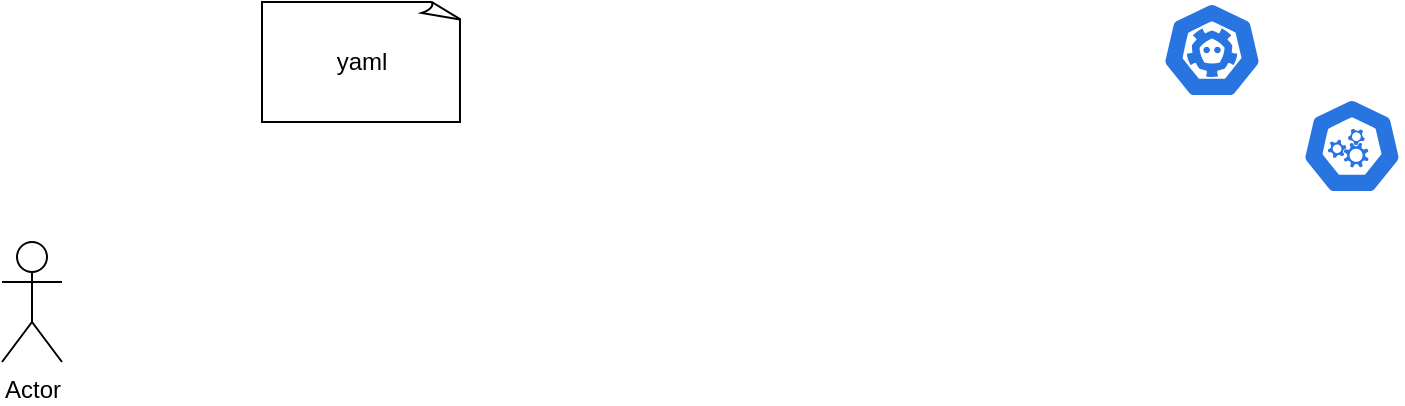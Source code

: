 <mxfile version="13.9.2" type="github">
  <diagram id="4K1lBhTVDv3SQonV1UwC" name="第 1 页">
    <mxGraphModel dx="2062" dy="794" grid="1" gridSize="10" guides="1" tooltips="1" connect="1" arrows="1" fold="1" page="1" pageScale="1" pageWidth="827" pageHeight="1169" math="0" shadow="0">
      <root>
        <mxCell id="0" />
        <mxCell id="1" parent="0" />
        <mxCell id="a5MUbs7jFEjnXz2IgRiw-1" value="Actor" style="shape=umlActor;verticalLabelPosition=bottom;verticalAlign=top;html=1;outlineConnect=0;" vertex="1" parent="1">
          <mxGeometry x="80" y="150" width="30" height="60" as="geometry" />
        </mxCell>
        <mxCell id="a5MUbs7jFEjnXz2IgRiw-3" value="" style="html=1;dashed=0;whitespace=wrap;fillColor=#2875E2;strokeColor=#ffffff;points=[[0.005,0.63,0],[0.1,0.2,0],[0.9,0.2,0],[0.5,0,0],[0.995,0.63,0],[0.72,0.99,0],[0.5,1,0],[0.28,0.99,0]];shape=mxgraph.kubernetes.icon;prIcon=master" vertex="1" parent="1">
          <mxGeometry x="730" y="78" width="50" height="48" as="geometry" />
        </mxCell>
        <mxCell id="a5MUbs7jFEjnXz2IgRiw-4" value="" style="html=1;dashed=0;whitespace=wrap;fillColor=#2875E2;strokeColor=#ffffff;points=[[0.005,0.63,0],[0.1,0.2,0],[0.9,0.2,0],[0.5,0,0],[0.995,0.63,0],[0.72,0.99,0],[0.5,1,0],[0.28,0.99,0]];shape=mxgraph.kubernetes.icon;prIcon=etcd" vertex="1" parent="1">
          <mxGeometry x="660" y="30" width="50" height="48" as="geometry" />
        </mxCell>
        <mxCell id="a5MUbs7jFEjnXz2IgRiw-5" value="yaml" style="whiteSpace=wrap;html=1;shape=mxgraph.basic.document" vertex="1" parent="1">
          <mxGeometry x="210" y="30" width="100" height="60" as="geometry" />
        </mxCell>
      </root>
    </mxGraphModel>
  </diagram>
</mxfile>
